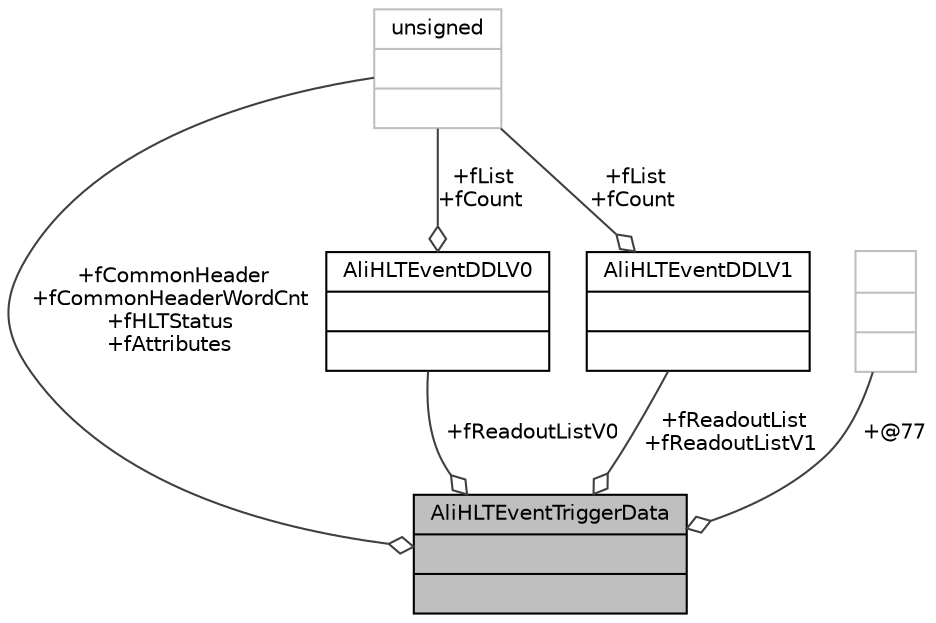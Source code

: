 digraph "AliHLTEventTriggerData"
{
 // INTERACTIVE_SVG=YES
  bgcolor="transparent";
  edge [fontname="Helvetica",fontsize="10",labelfontname="Helvetica",labelfontsize="10"];
  node [fontname="Helvetica",fontsize="10",shape=record];
  Node1 [label="{AliHLTEventTriggerData\n||}",height=0.2,width=0.4,color="black", fillcolor="grey75", style="filled" fontcolor="black"];
  Node2 -> Node1 [color="grey25",fontsize="10",style="solid",label=" +fReadoutListV0" ,arrowhead="odiamond",fontname="Helvetica"];
  Node2 [label="{AliHLTEventDDLV0\n||}",height=0.2,width=0.4,color="black",URL="$d2/d7b/structAliHLTEventDDLV0.html"];
  Node3 -> Node2 [color="grey25",fontsize="10",style="solid",label=" +fList\n+fCount" ,arrowhead="odiamond",fontname="Helvetica"];
  Node3 [label="{unsigned\n||}",height=0.2,width=0.4,color="grey75"];
  Node4 -> Node1 [color="grey25",fontsize="10",style="solid",label=" +fReadoutList\n+fReadoutListV1" ,arrowhead="odiamond",fontname="Helvetica"];
  Node4 [label="{AliHLTEventDDLV1\n||}",height=0.2,width=0.4,color="black",URL="$de/dd6/structAliHLTEventDDLV1.html"];
  Node3 -> Node4 [color="grey25",fontsize="10",style="solid",label=" +fList\n+fCount" ,arrowhead="odiamond",fontname="Helvetica"];
  Node5 -> Node1 [color="grey25",fontsize="10",style="solid",label=" +@77" ,arrowhead="odiamond",fontname="Helvetica"];
  Node5 [label="{\n||}",height=0.2,width=0.4,color="grey75"];
  Node3 -> Node1 [color="grey25",fontsize="10",style="solid",label=" +fCommonHeader\n+fCommonHeaderWordCnt\n+fHLTStatus\n+fAttributes" ,arrowhead="odiamond",fontname="Helvetica"];
}
